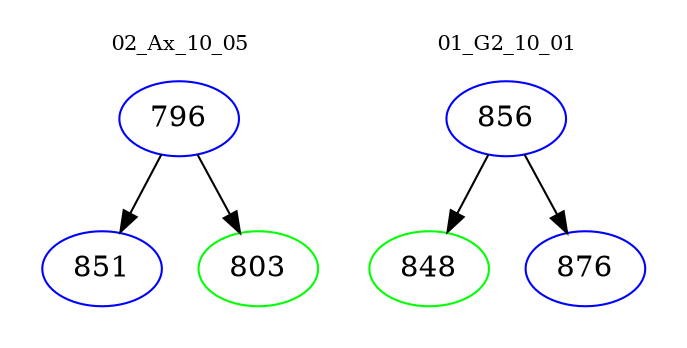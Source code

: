 digraph{
subgraph cluster_0 {
color = white
label = "02_Ax_10_05";
fontsize=10;
T0_796 [label="796", color="blue"]
T0_796 -> T0_851 [color="black"]
T0_851 [label="851", color="blue"]
T0_796 -> T0_803 [color="black"]
T0_803 [label="803", color="green"]
}
subgraph cluster_1 {
color = white
label = "01_G2_10_01";
fontsize=10;
T1_856 [label="856", color="blue"]
T1_856 -> T1_848 [color="black"]
T1_848 [label="848", color="green"]
T1_856 -> T1_876 [color="black"]
T1_876 [label="876", color="blue"]
}
}
